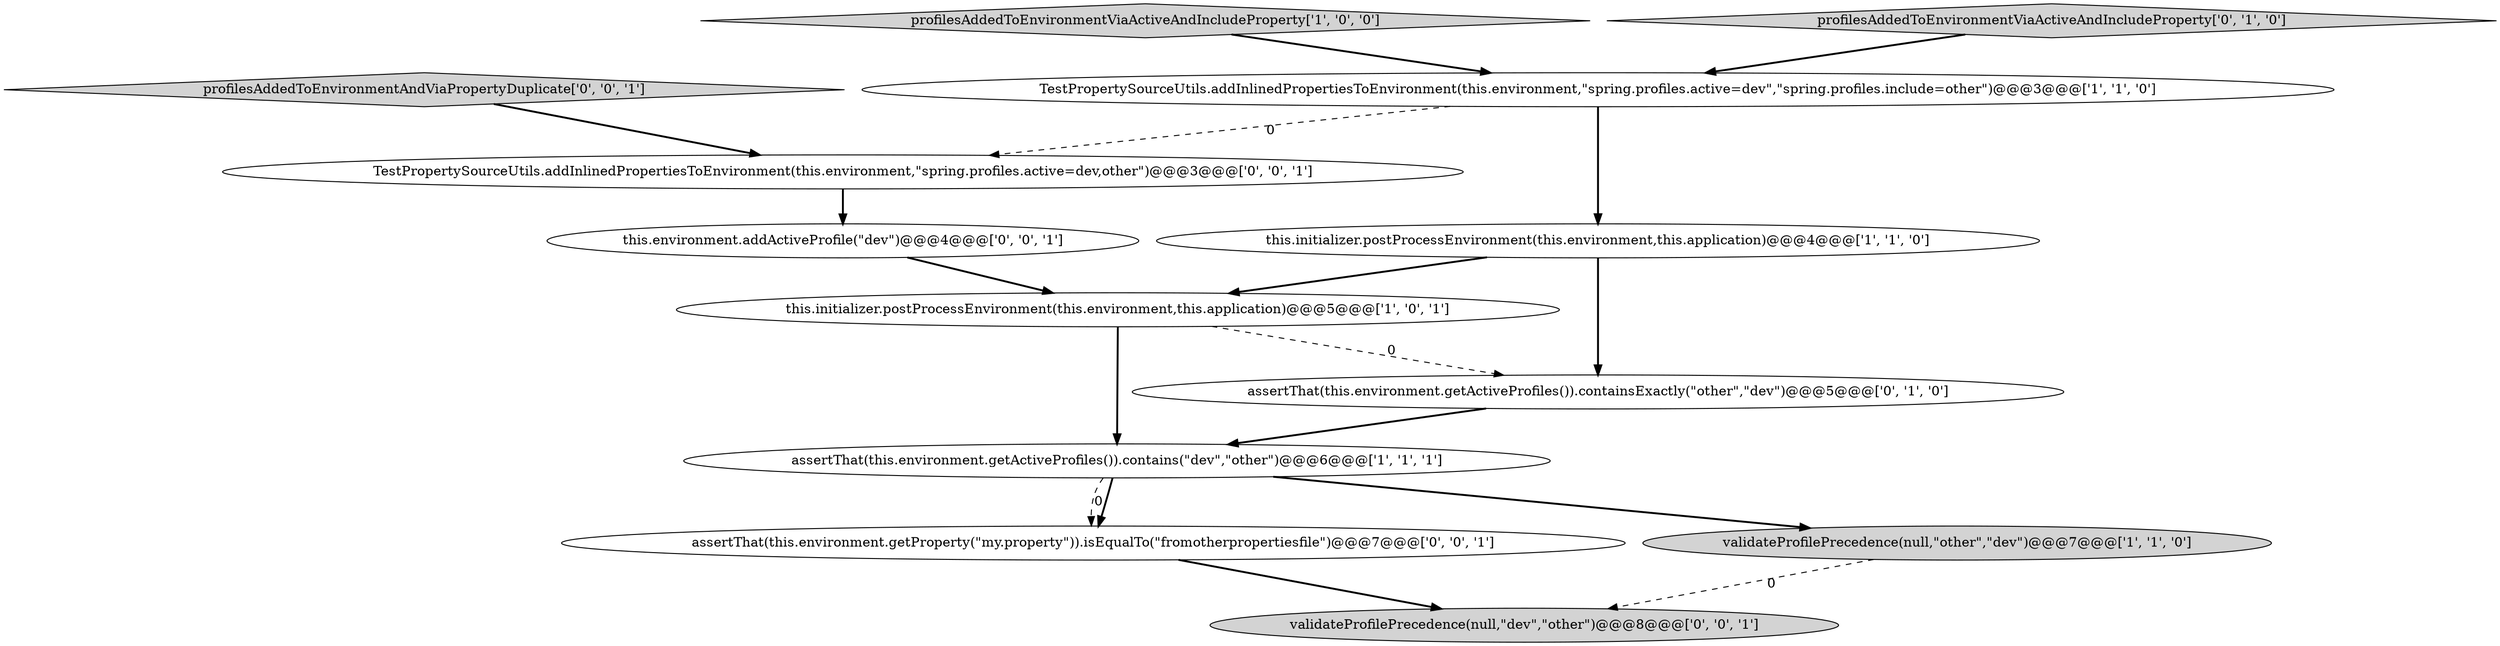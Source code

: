 digraph {
10 [style = filled, label = "profilesAddedToEnvironmentAndViaPropertyDuplicate['0', '0', '1']", fillcolor = lightgray, shape = diamond image = "AAA0AAABBB3BBB"];
1 [style = filled, label = "this.initializer.postProcessEnvironment(this.environment,this.application)@@@4@@@['1', '1', '0']", fillcolor = white, shape = ellipse image = "AAA0AAABBB1BBB"];
8 [style = filled, label = "assertThat(this.environment.getProperty(\"my.property\")).isEqualTo(\"fromotherpropertiesfile\")@@@7@@@['0', '0', '1']", fillcolor = white, shape = ellipse image = "AAA0AAABBB3BBB"];
3 [style = filled, label = "assertThat(this.environment.getActiveProfiles()).contains(\"dev\",\"other\")@@@6@@@['1', '1', '1']", fillcolor = white, shape = ellipse image = "AAA0AAABBB1BBB"];
6 [style = filled, label = "assertThat(this.environment.getActiveProfiles()).containsExactly(\"other\",\"dev\")@@@5@@@['0', '1', '0']", fillcolor = white, shape = ellipse image = "AAA1AAABBB2BBB"];
2 [style = filled, label = "this.initializer.postProcessEnvironment(this.environment,this.application)@@@5@@@['1', '0', '1']", fillcolor = white, shape = ellipse image = "AAA0AAABBB1BBB"];
4 [style = filled, label = "profilesAddedToEnvironmentViaActiveAndIncludeProperty['1', '0', '0']", fillcolor = lightgray, shape = diamond image = "AAA0AAABBB1BBB"];
7 [style = filled, label = "profilesAddedToEnvironmentViaActiveAndIncludeProperty['0', '1', '0']", fillcolor = lightgray, shape = diamond image = "AAA0AAABBB2BBB"];
9 [style = filled, label = "validateProfilePrecedence(null,\"dev\",\"other\")@@@8@@@['0', '0', '1']", fillcolor = lightgray, shape = ellipse image = "AAA0AAABBB3BBB"];
5 [style = filled, label = "validateProfilePrecedence(null,\"other\",\"dev\")@@@7@@@['1', '1', '0']", fillcolor = lightgray, shape = ellipse image = "AAA0AAABBB1BBB"];
11 [style = filled, label = "TestPropertySourceUtils.addInlinedPropertiesToEnvironment(this.environment,\"spring.profiles.active=dev,other\")@@@3@@@['0', '0', '1']", fillcolor = white, shape = ellipse image = "AAA0AAABBB3BBB"];
12 [style = filled, label = "this.environment.addActiveProfile(\"dev\")@@@4@@@['0', '0', '1']", fillcolor = white, shape = ellipse image = "AAA0AAABBB3BBB"];
0 [style = filled, label = "TestPropertySourceUtils.addInlinedPropertiesToEnvironment(this.environment,\"spring.profiles.active=dev\",\"spring.profiles.include=other\")@@@3@@@['1', '1', '0']", fillcolor = white, shape = ellipse image = "AAA0AAABBB1BBB"];
0->1 [style = bold, label=""];
5->9 [style = dashed, label="0"];
0->11 [style = dashed, label="0"];
3->8 [style = dashed, label="0"];
8->9 [style = bold, label=""];
11->12 [style = bold, label=""];
10->11 [style = bold, label=""];
1->6 [style = bold, label=""];
1->2 [style = bold, label=""];
6->3 [style = bold, label=""];
3->5 [style = bold, label=""];
7->0 [style = bold, label=""];
4->0 [style = bold, label=""];
3->8 [style = bold, label=""];
2->3 [style = bold, label=""];
2->6 [style = dashed, label="0"];
12->2 [style = bold, label=""];
}
